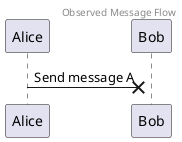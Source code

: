 @startuml
skinparam sequenceMessageAlign right
header Observed Message Flow

Alice->x Bob:Send message A
@enduml
